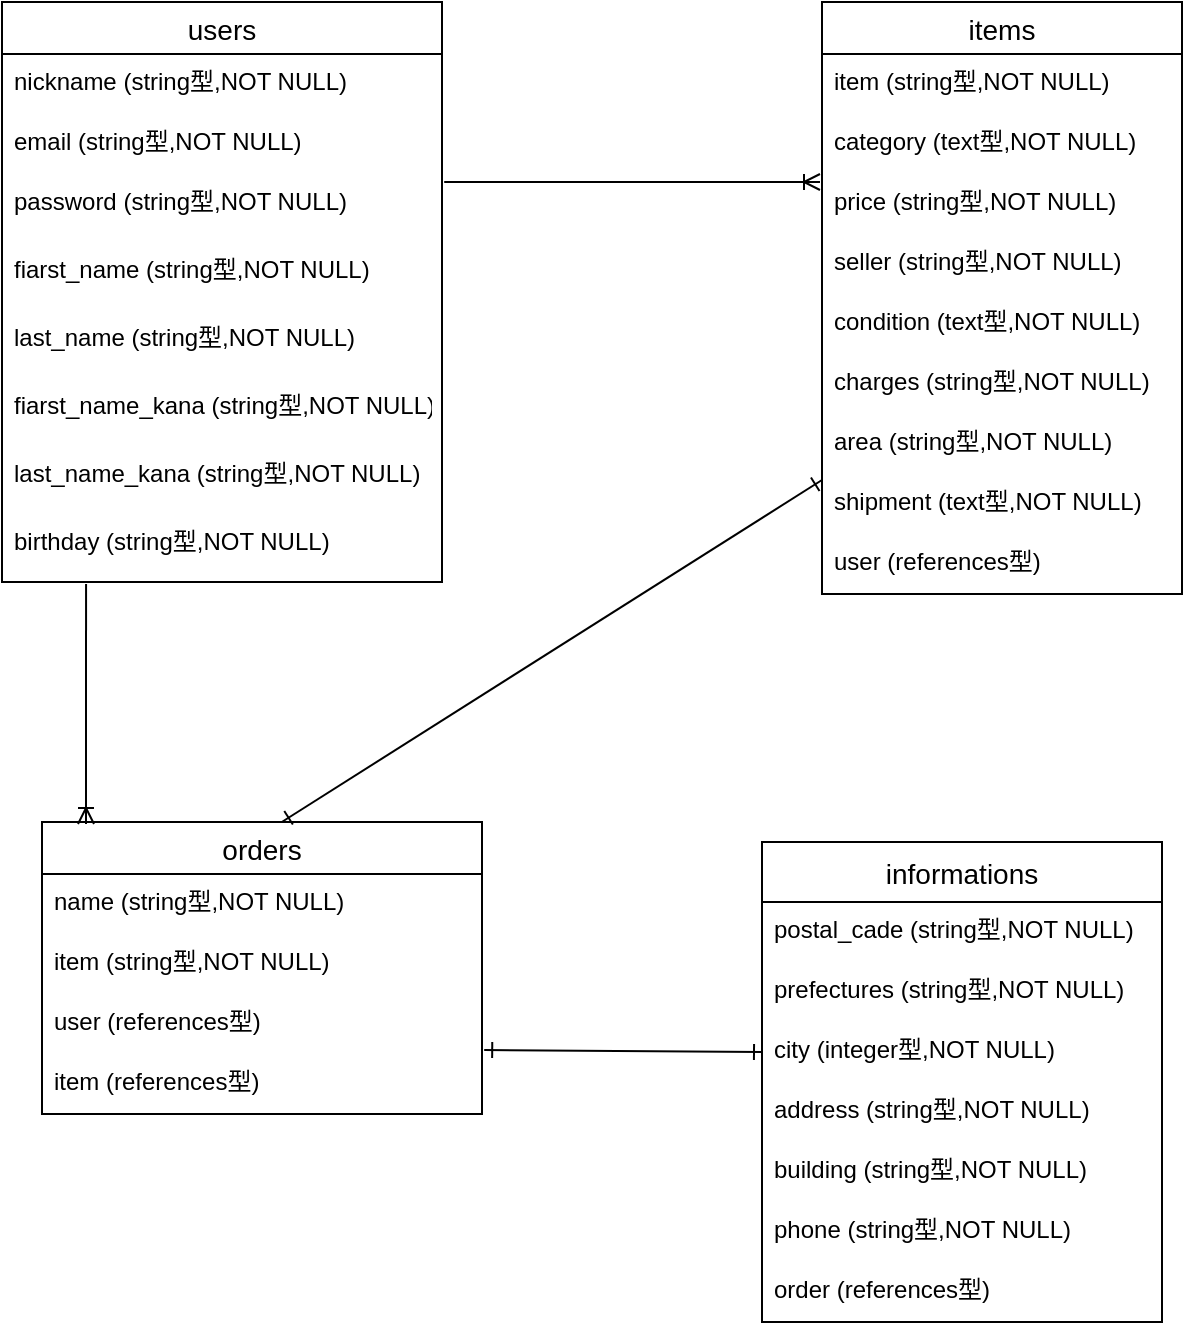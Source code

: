 <mxfile>
    <diagram id="BPPdvUP7ZLlXP5fyEi48" name="ページ1">
        <mxGraphModel dx="844" dy="777" grid="1" gridSize="10" guides="1" tooltips="1" connect="1" arrows="1" fold="1" page="1" pageScale="1" pageWidth="827" pageHeight="1169" math="0" shadow="0">
            <root>
                <mxCell id="0"/>
                <mxCell id="1" parent="0"/>
                <mxCell id="25" value="users" style="swimlane;fontStyle=0;childLayout=stackLayout;horizontal=1;startSize=26;horizontalStack=0;resizeParent=1;resizeParentMax=0;resizeLast=0;collapsible=1;marginBottom=0;align=center;fontSize=14;" vertex="1" parent="1">
                    <mxGeometry x="40" y="400" width="220" height="290" as="geometry"/>
                </mxCell>
                <mxCell id="26" value="nickname (string型,NOT NULL)" style="text;strokeColor=none;fillColor=none;spacingLeft=4;spacingRight=4;overflow=hidden;rotatable=0;points=[[0,0.5],[1,0.5]];portConstraint=eastwest;fontSize=12;" vertex="1" parent="25">
                    <mxGeometry y="26" width="220" height="30" as="geometry"/>
                </mxCell>
                <mxCell id="27" value="email (string型,NOT NULL)" style="text;strokeColor=none;fillColor=none;spacingLeft=4;spacingRight=4;overflow=hidden;rotatable=0;points=[[0,0.5],[1,0.5]];portConstraint=eastwest;fontSize=12;" vertex="1" parent="25">
                    <mxGeometry y="56" width="220" height="30" as="geometry"/>
                </mxCell>
                <mxCell id="33" value="password (string型,NOT NULL)" style="text;strokeColor=none;fillColor=none;spacingLeft=4;spacingRight=4;overflow=hidden;rotatable=0;points=[[0,0.5],[1,0.5]];portConstraint=eastwest;fontSize=12;" vertex="1" parent="25">
                    <mxGeometry y="86" width="220" height="34" as="geometry"/>
                </mxCell>
                <mxCell id="34" value="fiarst_name (string型,NOT NULL)" style="text;strokeColor=none;fillColor=none;spacingLeft=4;spacingRight=4;overflow=hidden;rotatable=0;points=[[0,0.5],[1,0.5]];portConstraint=eastwest;fontSize=12;" vertex="1" parent="25">
                    <mxGeometry y="120" width="220" height="34" as="geometry"/>
                </mxCell>
                <mxCell id="35" value="last_name (string型,NOT NULL)" style="text;strokeColor=none;fillColor=none;spacingLeft=4;spacingRight=4;overflow=hidden;rotatable=0;points=[[0,0.5],[1,0.5]];portConstraint=eastwest;fontSize=12;" vertex="1" parent="25">
                    <mxGeometry y="154" width="220" height="34" as="geometry"/>
                </mxCell>
                <mxCell id="86" value="fiarst_name_kana (string型,NOT NULL)" style="text;strokeColor=none;fillColor=none;spacingLeft=4;spacingRight=4;overflow=hidden;rotatable=0;points=[[0,0.5],[1,0.5]];portConstraint=eastwest;fontSize=12;" vertex="1" parent="25">
                    <mxGeometry y="188" width="220" height="34" as="geometry"/>
                </mxCell>
                <mxCell id="94" value="last_name_kana (string型,NOT NULL)" style="text;strokeColor=none;fillColor=none;spacingLeft=4;spacingRight=4;overflow=hidden;rotatable=0;points=[[0,0.5],[1,0.5]];portConstraint=eastwest;fontSize=12;" vertex="1" parent="25">
                    <mxGeometry y="222" width="220" height="34" as="geometry"/>
                </mxCell>
                <mxCell id="95" value="birthday (string型,NOT NULL)" style="text;strokeColor=none;fillColor=none;spacingLeft=4;spacingRight=4;overflow=hidden;rotatable=0;points=[[0,0.5],[1,0.5]];portConstraint=eastwest;fontSize=12;" vertex="1" parent="25">
                    <mxGeometry y="256" width="220" height="34" as="geometry"/>
                </mxCell>
                <mxCell id="36" value="items" style="swimlane;fontStyle=0;childLayout=stackLayout;horizontal=1;startSize=26;horizontalStack=0;resizeParent=1;resizeParentMax=0;resizeLast=0;collapsible=1;marginBottom=0;align=center;fontSize=14;" vertex="1" parent="1">
                    <mxGeometry x="450" y="400" width="180" height="296" as="geometry"/>
                </mxCell>
                <mxCell id="37" value="item (string型,NOT NULL)" style="text;strokeColor=none;fillColor=none;spacingLeft=4;spacingRight=4;overflow=hidden;rotatable=0;points=[[0,0.5],[1,0.5]];portConstraint=eastwest;fontSize=12;" vertex="1" parent="36">
                    <mxGeometry y="26" width="180" height="30" as="geometry"/>
                </mxCell>
                <mxCell id="38" value="category (text型,NOT NULL)" style="text;strokeColor=none;fillColor=none;spacingLeft=4;spacingRight=4;overflow=hidden;rotatable=0;points=[[0,0.5],[1,0.5]];portConstraint=eastwest;fontSize=12;" vertex="1" parent="36">
                    <mxGeometry y="56" width="180" height="30" as="geometry"/>
                </mxCell>
                <mxCell id="39" value="price (string型,NOT NULL)" style="text;strokeColor=none;fillColor=none;spacingLeft=4;spacingRight=4;overflow=hidden;rotatable=0;points=[[0,0.5],[1,0.5]];portConstraint=eastwest;fontSize=12;" vertex="1" parent="36">
                    <mxGeometry y="86" width="180" height="30" as="geometry"/>
                </mxCell>
                <mxCell id="40" value="seller (string型,NOT NULL)" style="text;strokeColor=none;fillColor=none;spacingLeft=4;spacingRight=4;overflow=hidden;rotatable=0;points=[[0,0.5],[1,0.5]];portConstraint=eastwest;fontSize=12;" vertex="1" parent="36">
                    <mxGeometry y="116" width="180" height="30" as="geometry"/>
                </mxCell>
                <mxCell id="41" value="condition (text型,NOT NULL)" style="text;strokeColor=none;fillColor=none;spacingLeft=4;spacingRight=4;overflow=hidden;rotatable=0;points=[[0,0.5],[1,0.5]];portConstraint=eastwest;fontSize=12;" vertex="1" parent="36">
                    <mxGeometry y="146" width="180" height="30" as="geometry"/>
                </mxCell>
                <mxCell id="42" value="charges (string型,NOT NULL)" style="text;strokeColor=none;fillColor=none;spacingLeft=4;spacingRight=4;overflow=hidden;rotatable=0;points=[[0,0.5],[1,0.5]];portConstraint=eastwest;fontSize=12;" vertex="1" parent="36">
                    <mxGeometry y="176" width="180" height="30" as="geometry"/>
                </mxCell>
                <mxCell id="43" value="area (string型,NOT NULL)" style="text;strokeColor=none;fillColor=none;spacingLeft=4;spacingRight=4;overflow=hidden;rotatable=0;points=[[0,0.5],[1,0.5]];portConstraint=eastwest;fontSize=12;" vertex="1" parent="36">
                    <mxGeometry y="206" width="180" height="30" as="geometry"/>
                </mxCell>
                <mxCell id="44" value="shipment (text型,NOT NULL)" style="text;strokeColor=none;fillColor=none;spacingLeft=4;spacingRight=4;overflow=hidden;rotatable=0;points=[[0,0.5],[1,0.5]];portConstraint=eastwest;fontSize=12;" vertex="1" parent="36">
                    <mxGeometry y="236" width="180" height="30" as="geometry"/>
                </mxCell>
                <mxCell id="58" value="user (references型)" style="text;strokeColor=none;fillColor=none;spacingLeft=4;spacingRight=4;overflow=hidden;rotatable=0;points=[[0,0.5],[1,0.5]];portConstraint=eastwest;fontSize=12;" vertex="1" parent="36">
                    <mxGeometry y="266" width="180" height="30" as="geometry"/>
                </mxCell>
                <mxCell id="46" value="orders" style="swimlane;fontStyle=0;childLayout=stackLayout;horizontal=1;startSize=26;horizontalStack=0;resizeParent=1;resizeParentMax=0;resizeLast=0;collapsible=1;marginBottom=0;align=center;fontSize=14;" vertex="1" parent="1">
                    <mxGeometry x="60" y="810" width="220" height="146" as="geometry"/>
                </mxCell>
                <mxCell id="47" value="name (string型,NOT NULL)" style="text;strokeColor=none;fillColor=none;spacingLeft=4;spacingRight=4;overflow=hidden;rotatable=0;points=[[0,0.5],[1,0.5]];portConstraint=eastwest;fontSize=12;" vertex="1" parent="46">
                    <mxGeometry y="26" width="220" height="30" as="geometry"/>
                </mxCell>
                <mxCell id="48" value="item (string型,NOT NULL)" style="text;strokeColor=none;fillColor=none;spacingLeft=4;spacingRight=4;overflow=hidden;rotatable=0;points=[[0,0.5],[1,0.5]];portConstraint=eastwest;fontSize=12;" vertex="1" parent="46">
                    <mxGeometry y="56" width="220" height="30" as="geometry"/>
                </mxCell>
                <mxCell id="78" value="user (references型)" style="text;strokeColor=none;fillColor=none;spacingLeft=4;spacingRight=4;overflow=hidden;rotatable=0;points=[[0,0.5],[1,0.5]];portConstraint=eastwest;fontSize=12;" vertex="1" parent="46">
                    <mxGeometry y="86" width="220" height="30" as="geometry"/>
                </mxCell>
                <mxCell id="81" value="item (references型)" style="text;strokeColor=none;fillColor=none;spacingLeft=4;spacingRight=4;overflow=hidden;rotatable=0;points=[[0,0.5],[1,0.5]];portConstraint=eastwest;fontSize=12;" vertex="1" parent="46">
                    <mxGeometry y="116" width="220" height="30" as="geometry"/>
                </mxCell>
                <mxCell id="50" value="informations" style="swimlane;fontStyle=0;childLayout=stackLayout;horizontal=1;startSize=30;horizontalStack=0;resizeParent=1;resizeParentMax=0;resizeLast=0;collapsible=1;marginBottom=0;align=center;fontSize=14;" vertex="1" parent="1">
                    <mxGeometry x="420" y="820" width="200" height="240" as="geometry"/>
                </mxCell>
                <mxCell id="51" value="postal_cade (string型,NOT NULL)" style="text;strokeColor=none;fillColor=none;spacingLeft=4;spacingRight=4;overflow=hidden;rotatable=0;points=[[0,0.5],[1,0.5]];portConstraint=eastwest;fontSize=12;" vertex="1" parent="50">
                    <mxGeometry y="30" width="200" height="30" as="geometry"/>
                </mxCell>
                <mxCell id="52" value="prefectures (string型,NOT NULL)" style="text;strokeColor=none;fillColor=none;spacingLeft=4;spacingRight=4;overflow=hidden;rotatable=0;points=[[0,0.5],[1,0.5]];portConstraint=eastwest;fontSize=12;" vertex="1" parent="50">
                    <mxGeometry y="60" width="200" height="30" as="geometry"/>
                </mxCell>
                <mxCell id="53" value="city (integer型,NOT NULL)" style="text;strokeColor=none;fillColor=none;spacingLeft=4;spacingRight=4;overflow=hidden;rotatable=0;points=[[0,0.5],[1,0.5]];portConstraint=eastwest;fontSize=12;" vertex="1" parent="50">
                    <mxGeometry y="90" width="200" height="30" as="geometry"/>
                </mxCell>
                <mxCell id="54" value="address (string型,NOT NULL)" style="text;strokeColor=none;fillColor=none;spacingLeft=4;spacingRight=4;overflow=hidden;rotatable=0;points=[[0,0.5],[1,0.5]];portConstraint=eastwest;fontSize=12;" vertex="1" parent="50">
                    <mxGeometry y="120" width="200" height="30" as="geometry"/>
                </mxCell>
                <mxCell id="55" value="building (string型,NOT NULL)" style="text;strokeColor=none;fillColor=none;spacingLeft=4;spacingRight=4;overflow=hidden;rotatable=0;points=[[0,0.5],[1,0.5]];portConstraint=eastwest;fontSize=12;" vertex="1" parent="50">
                    <mxGeometry y="150" width="200" height="30" as="geometry"/>
                </mxCell>
                <mxCell id="56" value="phone (string型,NOT NULL)" style="text;strokeColor=none;fillColor=none;spacingLeft=4;spacingRight=4;overflow=hidden;rotatable=0;points=[[0,0.5],[1,0.5]];portConstraint=eastwest;fontSize=12;" vertex="1" parent="50">
                    <mxGeometry y="180" width="200" height="30" as="geometry"/>
                </mxCell>
                <mxCell id="61" value="order (references型)" style="text;strokeColor=none;fillColor=none;spacingLeft=4;spacingRight=4;overflow=hidden;rotatable=0;points=[[0,0.5],[1,0.5]];portConstraint=eastwest;fontSize=12;" vertex="1" parent="50">
                    <mxGeometry y="210" width="200" height="30" as="geometry"/>
                </mxCell>
                <mxCell id="57" value="" style="edgeStyle=entityRelationEdgeStyle;fontSize=12;html=1;endArrow=ERoneToMany;exitX=1.005;exitY=0.118;exitDx=0;exitDy=0;exitPerimeter=0;" edge="1" parent="1" source="33">
                    <mxGeometry width="100" height="100" relative="1" as="geometry">
                        <mxPoint x="230" y="579" as="sourcePoint"/>
                        <mxPoint x="449" y="490" as="targetPoint"/>
                    </mxGeometry>
                </mxCell>
                <mxCell id="69" value="" style="fontSize=12;html=1;endArrow=ERone;endFill=1;startArrow=ERone;startFill=0;entryX=0;entryY=0.1;entryDx=0;entryDy=0;entryPerimeter=0;exitX=0.545;exitY=0;exitDx=0;exitDy=0;exitPerimeter=0;" edge="1" parent="1" source="46" target="44">
                    <mxGeometry width="100" height="100" relative="1" as="geometry">
                        <mxPoint x="517" y="800" as="sourcePoint"/>
                        <mxPoint x="517" y="710" as="targetPoint"/>
                        <Array as="points"/>
                    </mxGeometry>
                </mxCell>
                <mxCell id="82" value="" style="fontSize=12;html=1;endArrow=ERone;endFill=1;startArrow=ERone;startFill=0;entryX=0;entryY=0.5;entryDx=0;entryDy=0;exitX=1.005;exitY=0.933;exitDx=0;exitDy=0;exitPerimeter=0;" edge="1" parent="1" source="78" target="53">
                    <mxGeometry width="100" height="100" relative="1" as="geometry">
                        <mxPoint x="189.9" y="820" as="sourcePoint"/>
                        <mxPoint x="460" y="649" as="targetPoint"/>
                        <Array as="points"/>
                    </mxGeometry>
                </mxCell>
                <mxCell id="83" value="" style="fontSize=12;html=1;endArrow=ERoneToMany;entryX=0.1;entryY=0.007;entryDx=0;entryDy=0;entryPerimeter=0;exitX=0.191;exitY=1.029;exitDx=0;exitDy=0;exitPerimeter=0;" edge="1" parent="1" source="95" target="46">
                    <mxGeometry width="100" height="100" relative="1" as="geometry">
                        <mxPoint x="120" y="590" as="sourcePoint"/>
                        <mxPoint x="120" y="805" as="targetPoint"/>
                    </mxGeometry>
                </mxCell>
            </root>
        </mxGraphModel>
    </diagram>
</mxfile>